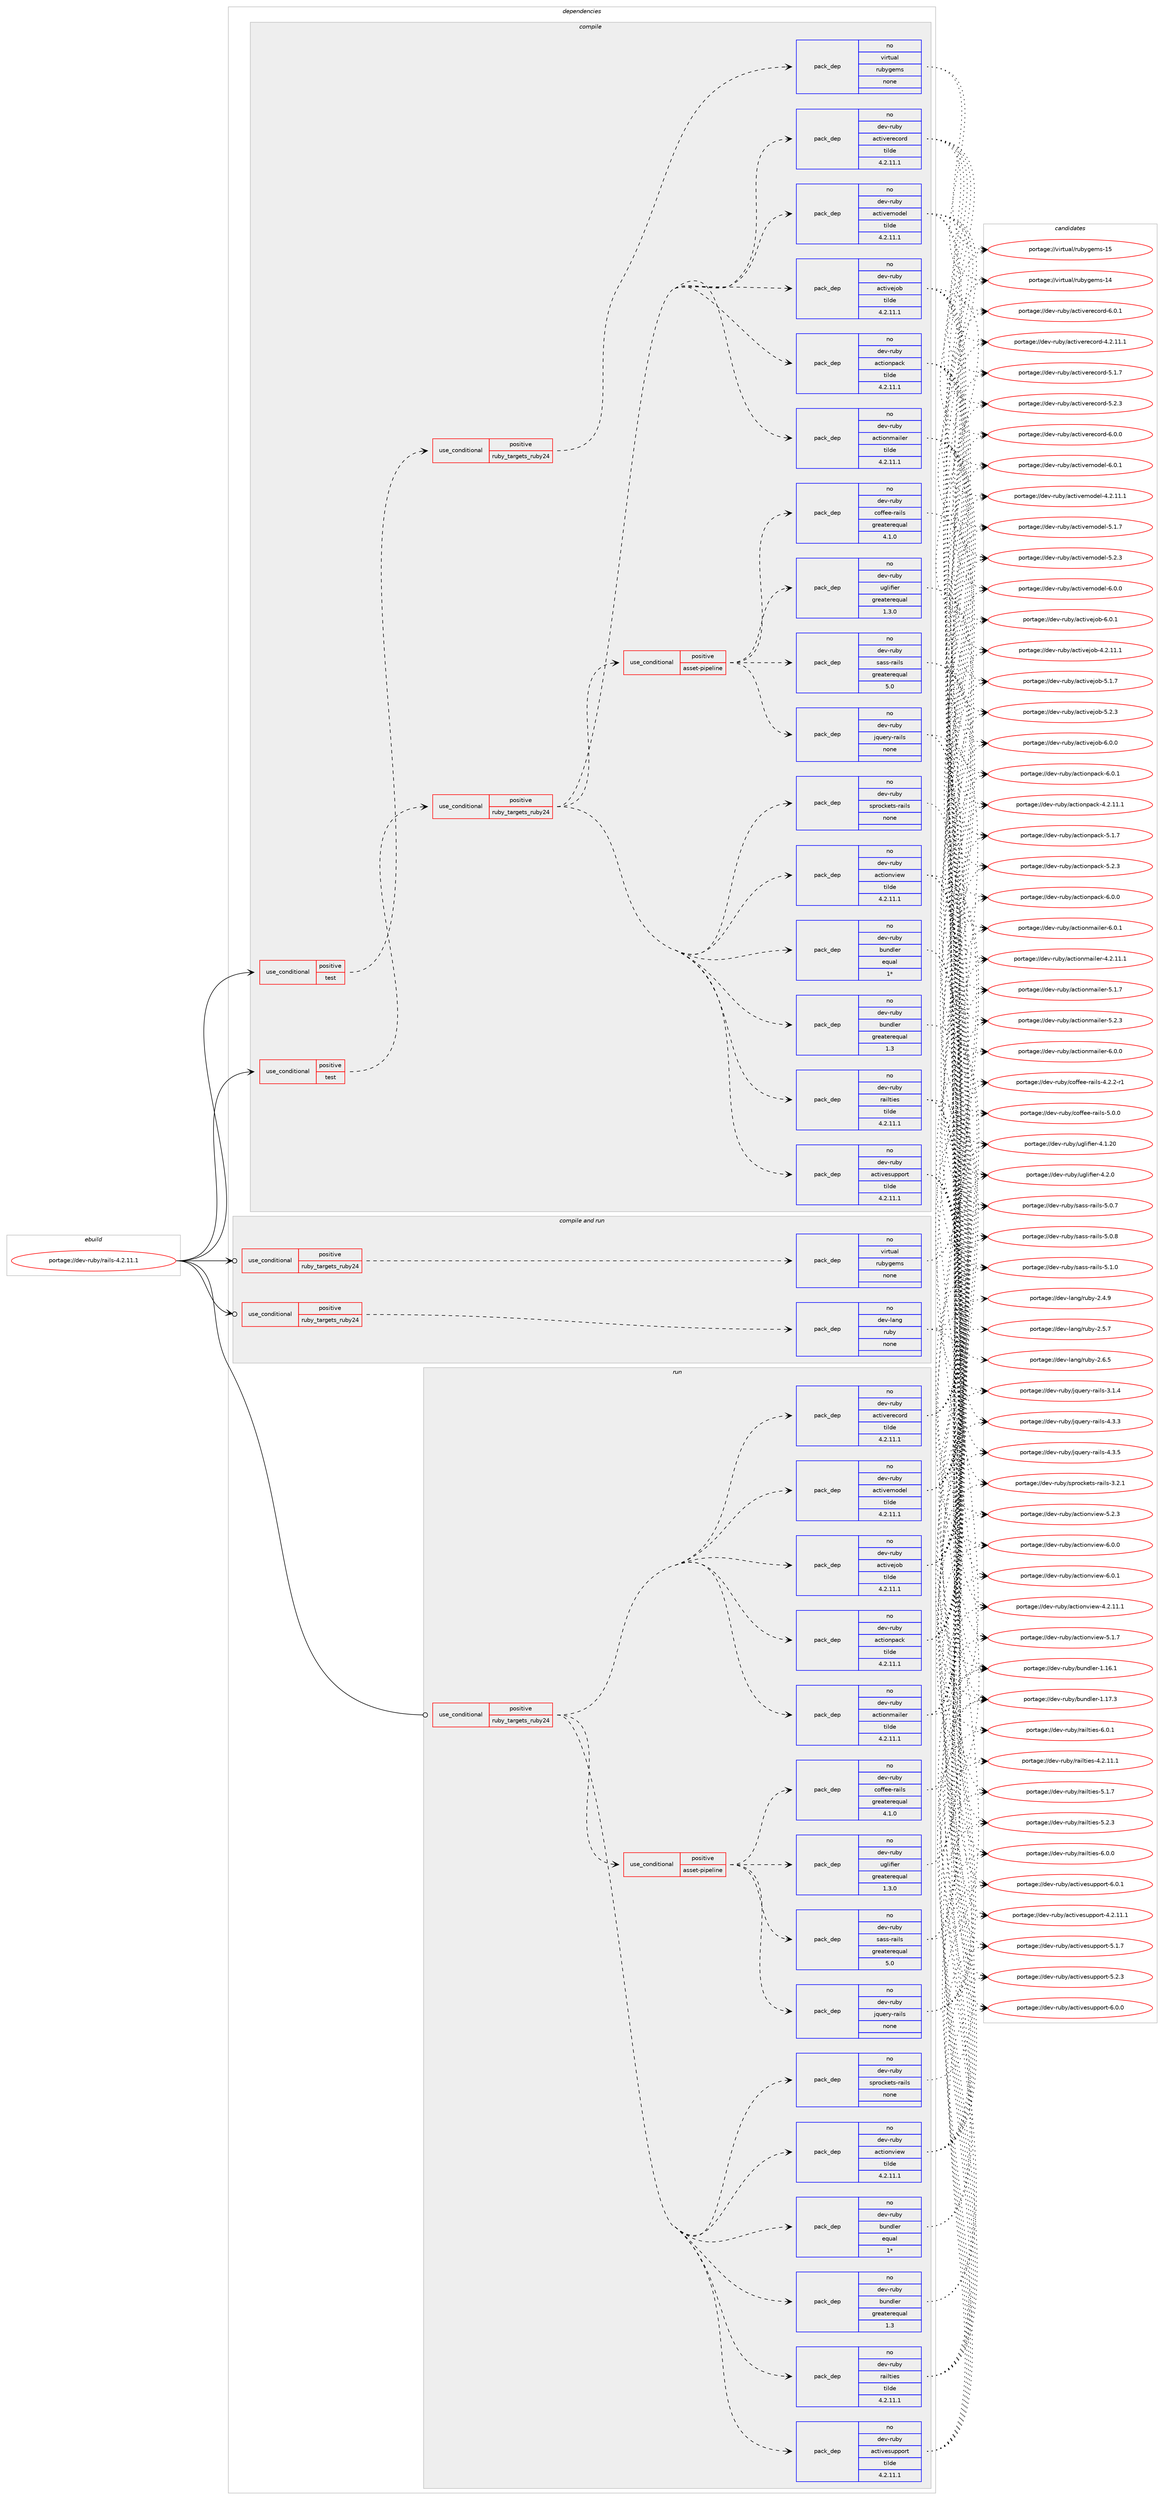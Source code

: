 digraph prolog {

# *************
# Graph options
# *************

newrank=true;
concentrate=true;
compound=true;
graph [rankdir=LR,fontname=Helvetica,fontsize=10,ranksep=1.5];#, ranksep=2.5, nodesep=0.2];
edge  [arrowhead=vee];
node  [fontname=Helvetica,fontsize=10];

# **********
# The ebuild
# **********

subgraph cluster_leftcol {
color=gray;
rank=same;
label=<<i>ebuild</i>>;
id [label="portage://dev-ruby/rails-4.2.11.1", color=red, width=4, href="../dev-ruby/rails-4.2.11.1.svg"];
}

# ****************
# The dependencies
# ****************

subgraph cluster_midcol {
color=gray;
label=<<i>dependencies</i>>;
subgraph cluster_compile {
fillcolor="#eeeeee";
style=filled;
label=<<i>compile</i>>;
subgraph cond60074 {
dependency236165 [label=<<TABLE BORDER="0" CELLBORDER="1" CELLSPACING="0" CELLPADDING="4"><TR><TD ROWSPAN="3" CELLPADDING="10">use_conditional</TD></TR><TR><TD>positive</TD></TR><TR><TD>test</TD></TR></TABLE>>, shape=none, color=red];
subgraph cond60075 {
dependency236166 [label=<<TABLE BORDER="0" CELLBORDER="1" CELLSPACING="0" CELLPADDING="4"><TR><TD ROWSPAN="3" CELLPADDING="10">use_conditional</TD></TR><TR><TD>positive</TD></TR><TR><TD>ruby_targets_ruby24</TD></TR></TABLE>>, shape=none, color=red];
subgraph pack172546 {
dependency236167 [label=<<TABLE BORDER="0" CELLBORDER="1" CELLSPACING="0" CELLPADDING="4" WIDTH="220"><TR><TD ROWSPAN="6" CELLPADDING="30">pack_dep</TD></TR><TR><TD WIDTH="110">no</TD></TR><TR><TD>dev-ruby</TD></TR><TR><TD>actionmailer</TD></TR><TR><TD>tilde</TD></TR><TR><TD>4.2.11.1</TD></TR></TABLE>>, shape=none, color=blue];
}
dependency236166:e -> dependency236167:w [weight=20,style="dashed",arrowhead="vee"];
subgraph pack172547 {
dependency236168 [label=<<TABLE BORDER="0" CELLBORDER="1" CELLSPACING="0" CELLPADDING="4" WIDTH="220"><TR><TD ROWSPAN="6" CELLPADDING="30">pack_dep</TD></TR><TR><TD WIDTH="110">no</TD></TR><TR><TD>dev-ruby</TD></TR><TR><TD>actionpack</TD></TR><TR><TD>tilde</TD></TR><TR><TD>4.2.11.1</TD></TR></TABLE>>, shape=none, color=blue];
}
dependency236166:e -> dependency236168:w [weight=20,style="dashed",arrowhead="vee"];
subgraph pack172548 {
dependency236169 [label=<<TABLE BORDER="0" CELLBORDER="1" CELLSPACING="0" CELLPADDING="4" WIDTH="220"><TR><TD ROWSPAN="6" CELLPADDING="30">pack_dep</TD></TR><TR><TD WIDTH="110">no</TD></TR><TR><TD>dev-ruby</TD></TR><TR><TD>actionview</TD></TR><TR><TD>tilde</TD></TR><TR><TD>4.2.11.1</TD></TR></TABLE>>, shape=none, color=blue];
}
dependency236166:e -> dependency236169:w [weight=20,style="dashed",arrowhead="vee"];
subgraph pack172549 {
dependency236170 [label=<<TABLE BORDER="0" CELLBORDER="1" CELLSPACING="0" CELLPADDING="4" WIDTH="220"><TR><TD ROWSPAN="6" CELLPADDING="30">pack_dep</TD></TR><TR><TD WIDTH="110">no</TD></TR><TR><TD>dev-ruby</TD></TR><TR><TD>activejob</TD></TR><TR><TD>tilde</TD></TR><TR><TD>4.2.11.1</TD></TR></TABLE>>, shape=none, color=blue];
}
dependency236166:e -> dependency236170:w [weight=20,style="dashed",arrowhead="vee"];
subgraph pack172550 {
dependency236171 [label=<<TABLE BORDER="0" CELLBORDER="1" CELLSPACING="0" CELLPADDING="4" WIDTH="220"><TR><TD ROWSPAN="6" CELLPADDING="30">pack_dep</TD></TR><TR><TD WIDTH="110">no</TD></TR><TR><TD>dev-ruby</TD></TR><TR><TD>activemodel</TD></TR><TR><TD>tilde</TD></TR><TR><TD>4.2.11.1</TD></TR></TABLE>>, shape=none, color=blue];
}
dependency236166:e -> dependency236171:w [weight=20,style="dashed",arrowhead="vee"];
subgraph pack172551 {
dependency236172 [label=<<TABLE BORDER="0" CELLBORDER="1" CELLSPACING="0" CELLPADDING="4" WIDTH="220"><TR><TD ROWSPAN="6" CELLPADDING="30">pack_dep</TD></TR><TR><TD WIDTH="110">no</TD></TR><TR><TD>dev-ruby</TD></TR><TR><TD>activerecord</TD></TR><TR><TD>tilde</TD></TR><TR><TD>4.2.11.1</TD></TR></TABLE>>, shape=none, color=blue];
}
dependency236166:e -> dependency236172:w [weight=20,style="dashed",arrowhead="vee"];
subgraph pack172552 {
dependency236173 [label=<<TABLE BORDER="0" CELLBORDER="1" CELLSPACING="0" CELLPADDING="4" WIDTH="220"><TR><TD ROWSPAN="6" CELLPADDING="30">pack_dep</TD></TR><TR><TD WIDTH="110">no</TD></TR><TR><TD>dev-ruby</TD></TR><TR><TD>activesupport</TD></TR><TR><TD>tilde</TD></TR><TR><TD>4.2.11.1</TD></TR></TABLE>>, shape=none, color=blue];
}
dependency236166:e -> dependency236173:w [weight=20,style="dashed",arrowhead="vee"];
subgraph pack172553 {
dependency236174 [label=<<TABLE BORDER="0" CELLBORDER="1" CELLSPACING="0" CELLPADDING="4" WIDTH="220"><TR><TD ROWSPAN="6" CELLPADDING="30">pack_dep</TD></TR><TR><TD WIDTH="110">no</TD></TR><TR><TD>dev-ruby</TD></TR><TR><TD>railties</TD></TR><TR><TD>tilde</TD></TR><TR><TD>4.2.11.1</TD></TR></TABLE>>, shape=none, color=blue];
}
dependency236166:e -> dependency236174:w [weight=20,style="dashed",arrowhead="vee"];
subgraph pack172554 {
dependency236175 [label=<<TABLE BORDER="0" CELLBORDER="1" CELLSPACING="0" CELLPADDING="4" WIDTH="220"><TR><TD ROWSPAN="6" CELLPADDING="30">pack_dep</TD></TR><TR><TD WIDTH="110">no</TD></TR><TR><TD>dev-ruby</TD></TR><TR><TD>bundler</TD></TR><TR><TD>greaterequal</TD></TR><TR><TD>1.3</TD></TR></TABLE>>, shape=none, color=blue];
}
dependency236166:e -> dependency236175:w [weight=20,style="dashed",arrowhead="vee"];
subgraph pack172555 {
dependency236176 [label=<<TABLE BORDER="0" CELLBORDER="1" CELLSPACING="0" CELLPADDING="4" WIDTH="220"><TR><TD ROWSPAN="6" CELLPADDING="30">pack_dep</TD></TR><TR><TD WIDTH="110">no</TD></TR><TR><TD>dev-ruby</TD></TR><TR><TD>bundler</TD></TR><TR><TD>equal</TD></TR><TR><TD>1*</TD></TR></TABLE>>, shape=none, color=blue];
}
dependency236166:e -> dependency236176:w [weight=20,style="dashed",arrowhead="vee"];
subgraph pack172556 {
dependency236177 [label=<<TABLE BORDER="0" CELLBORDER="1" CELLSPACING="0" CELLPADDING="4" WIDTH="220"><TR><TD ROWSPAN="6" CELLPADDING="30">pack_dep</TD></TR><TR><TD WIDTH="110">no</TD></TR><TR><TD>dev-ruby</TD></TR><TR><TD>sprockets-rails</TD></TR><TR><TD>none</TD></TR><TR><TD></TD></TR></TABLE>>, shape=none, color=blue];
}
dependency236166:e -> dependency236177:w [weight=20,style="dashed",arrowhead="vee"];
subgraph cond60076 {
dependency236178 [label=<<TABLE BORDER="0" CELLBORDER="1" CELLSPACING="0" CELLPADDING="4"><TR><TD ROWSPAN="3" CELLPADDING="10">use_conditional</TD></TR><TR><TD>positive</TD></TR><TR><TD>asset-pipeline</TD></TR></TABLE>>, shape=none, color=red];
subgraph pack172557 {
dependency236179 [label=<<TABLE BORDER="0" CELLBORDER="1" CELLSPACING="0" CELLPADDING="4" WIDTH="220"><TR><TD ROWSPAN="6" CELLPADDING="30">pack_dep</TD></TR><TR><TD WIDTH="110">no</TD></TR><TR><TD>dev-ruby</TD></TR><TR><TD>jquery-rails</TD></TR><TR><TD>none</TD></TR><TR><TD></TD></TR></TABLE>>, shape=none, color=blue];
}
dependency236178:e -> dependency236179:w [weight=20,style="dashed",arrowhead="vee"];
subgraph pack172558 {
dependency236180 [label=<<TABLE BORDER="0" CELLBORDER="1" CELLSPACING="0" CELLPADDING="4" WIDTH="220"><TR><TD ROWSPAN="6" CELLPADDING="30">pack_dep</TD></TR><TR><TD WIDTH="110">no</TD></TR><TR><TD>dev-ruby</TD></TR><TR><TD>sass-rails</TD></TR><TR><TD>greaterequal</TD></TR><TR><TD>5.0</TD></TR></TABLE>>, shape=none, color=blue];
}
dependency236178:e -> dependency236180:w [weight=20,style="dashed",arrowhead="vee"];
subgraph pack172559 {
dependency236181 [label=<<TABLE BORDER="0" CELLBORDER="1" CELLSPACING="0" CELLPADDING="4" WIDTH="220"><TR><TD ROWSPAN="6" CELLPADDING="30">pack_dep</TD></TR><TR><TD WIDTH="110">no</TD></TR><TR><TD>dev-ruby</TD></TR><TR><TD>uglifier</TD></TR><TR><TD>greaterequal</TD></TR><TR><TD>1.3.0</TD></TR></TABLE>>, shape=none, color=blue];
}
dependency236178:e -> dependency236181:w [weight=20,style="dashed",arrowhead="vee"];
subgraph pack172560 {
dependency236182 [label=<<TABLE BORDER="0" CELLBORDER="1" CELLSPACING="0" CELLPADDING="4" WIDTH="220"><TR><TD ROWSPAN="6" CELLPADDING="30">pack_dep</TD></TR><TR><TD WIDTH="110">no</TD></TR><TR><TD>dev-ruby</TD></TR><TR><TD>coffee-rails</TD></TR><TR><TD>greaterequal</TD></TR><TR><TD>4.1.0</TD></TR></TABLE>>, shape=none, color=blue];
}
dependency236178:e -> dependency236182:w [weight=20,style="dashed",arrowhead="vee"];
}
dependency236166:e -> dependency236178:w [weight=20,style="dashed",arrowhead="vee"];
}
dependency236165:e -> dependency236166:w [weight=20,style="dashed",arrowhead="vee"];
}
id:e -> dependency236165:w [weight=20,style="solid",arrowhead="vee"];
subgraph cond60077 {
dependency236183 [label=<<TABLE BORDER="0" CELLBORDER="1" CELLSPACING="0" CELLPADDING="4"><TR><TD ROWSPAN="3" CELLPADDING="10">use_conditional</TD></TR><TR><TD>positive</TD></TR><TR><TD>test</TD></TR></TABLE>>, shape=none, color=red];
subgraph cond60078 {
dependency236184 [label=<<TABLE BORDER="0" CELLBORDER="1" CELLSPACING="0" CELLPADDING="4"><TR><TD ROWSPAN="3" CELLPADDING="10">use_conditional</TD></TR><TR><TD>positive</TD></TR><TR><TD>ruby_targets_ruby24</TD></TR></TABLE>>, shape=none, color=red];
subgraph pack172561 {
dependency236185 [label=<<TABLE BORDER="0" CELLBORDER="1" CELLSPACING="0" CELLPADDING="4" WIDTH="220"><TR><TD ROWSPAN="6" CELLPADDING="30">pack_dep</TD></TR><TR><TD WIDTH="110">no</TD></TR><TR><TD>virtual</TD></TR><TR><TD>rubygems</TD></TR><TR><TD>none</TD></TR><TR><TD></TD></TR></TABLE>>, shape=none, color=blue];
}
dependency236184:e -> dependency236185:w [weight=20,style="dashed",arrowhead="vee"];
}
dependency236183:e -> dependency236184:w [weight=20,style="dashed",arrowhead="vee"];
}
id:e -> dependency236183:w [weight=20,style="solid",arrowhead="vee"];
}
subgraph cluster_compileandrun {
fillcolor="#eeeeee";
style=filled;
label=<<i>compile and run</i>>;
subgraph cond60079 {
dependency236186 [label=<<TABLE BORDER="0" CELLBORDER="1" CELLSPACING="0" CELLPADDING="4"><TR><TD ROWSPAN="3" CELLPADDING="10">use_conditional</TD></TR><TR><TD>positive</TD></TR><TR><TD>ruby_targets_ruby24</TD></TR></TABLE>>, shape=none, color=red];
subgraph pack172562 {
dependency236187 [label=<<TABLE BORDER="0" CELLBORDER="1" CELLSPACING="0" CELLPADDING="4" WIDTH="220"><TR><TD ROWSPAN="6" CELLPADDING="30">pack_dep</TD></TR><TR><TD WIDTH="110">no</TD></TR><TR><TD>dev-lang</TD></TR><TR><TD>ruby</TD></TR><TR><TD>none</TD></TR><TR><TD></TD></TR></TABLE>>, shape=none, color=blue];
}
dependency236186:e -> dependency236187:w [weight=20,style="dashed",arrowhead="vee"];
}
id:e -> dependency236186:w [weight=20,style="solid",arrowhead="odotvee"];
subgraph cond60080 {
dependency236188 [label=<<TABLE BORDER="0" CELLBORDER="1" CELLSPACING="0" CELLPADDING="4"><TR><TD ROWSPAN="3" CELLPADDING="10">use_conditional</TD></TR><TR><TD>positive</TD></TR><TR><TD>ruby_targets_ruby24</TD></TR></TABLE>>, shape=none, color=red];
subgraph pack172563 {
dependency236189 [label=<<TABLE BORDER="0" CELLBORDER="1" CELLSPACING="0" CELLPADDING="4" WIDTH="220"><TR><TD ROWSPAN="6" CELLPADDING="30">pack_dep</TD></TR><TR><TD WIDTH="110">no</TD></TR><TR><TD>virtual</TD></TR><TR><TD>rubygems</TD></TR><TR><TD>none</TD></TR><TR><TD></TD></TR></TABLE>>, shape=none, color=blue];
}
dependency236188:e -> dependency236189:w [weight=20,style="dashed",arrowhead="vee"];
}
id:e -> dependency236188:w [weight=20,style="solid",arrowhead="odotvee"];
}
subgraph cluster_run {
fillcolor="#eeeeee";
style=filled;
label=<<i>run</i>>;
subgraph cond60081 {
dependency236190 [label=<<TABLE BORDER="0" CELLBORDER="1" CELLSPACING="0" CELLPADDING="4"><TR><TD ROWSPAN="3" CELLPADDING="10">use_conditional</TD></TR><TR><TD>positive</TD></TR><TR><TD>ruby_targets_ruby24</TD></TR></TABLE>>, shape=none, color=red];
subgraph pack172564 {
dependency236191 [label=<<TABLE BORDER="0" CELLBORDER="1" CELLSPACING="0" CELLPADDING="4" WIDTH="220"><TR><TD ROWSPAN="6" CELLPADDING="30">pack_dep</TD></TR><TR><TD WIDTH="110">no</TD></TR><TR><TD>dev-ruby</TD></TR><TR><TD>actionmailer</TD></TR><TR><TD>tilde</TD></TR><TR><TD>4.2.11.1</TD></TR></TABLE>>, shape=none, color=blue];
}
dependency236190:e -> dependency236191:w [weight=20,style="dashed",arrowhead="vee"];
subgraph pack172565 {
dependency236192 [label=<<TABLE BORDER="0" CELLBORDER="1" CELLSPACING="0" CELLPADDING="4" WIDTH="220"><TR><TD ROWSPAN="6" CELLPADDING="30">pack_dep</TD></TR><TR><TD WIDTH="110">no</TD></TR><TR><TD>dev-ruby</TD></TR><TR><TD>actionpack</TD></TR><TR><TD>tilde</TD></TR><TR><TD>4.2.11.1</TD></TR></TABLE>>, shape=none, color=blue];
}
dependency236190:e -> dependency236192:w [weight=20,style="dashed",arrowhead="vee"];
subgraph pack172566 {
dependency236193 [label=<<TABLE BORDER="0" CELLBORDER="1" CELLSPACING="0" CELLPADDING="4" WIDTH="220"><TR><TD ROWSPAN="6" CELLPADDING="30">pack_dep</TD></TR><TR><TD WIDTH="110">no</TD></TR><TR><TD>dev-ruby</TD></TR><TR><TD>actionview</TD></TR><TR><TD>tilde</TD></TR><TR><TD>4.2.11.1</TD></TR></TABLE>>, shape=none, color=blue];
}
dependency236190:e -> dependency236193:w [weight=20,style="dashed",arrowhead="vee"];
subgraph pack172567 {
dependency236194 [label=<<TABLE BORDER="0" CELLBORDER="1" CELLSPACING="0" CELLPADDING="4" WIDTH="220"><TR><TD ROWSPAN="6" CELLPADDING="30">pack_dep</TD></TR><TR><TD WIDTH="110">no</TD></TR><TR><TD>dev-ruby</TD></TR><TR><TD>activejob</TD></TR><TR><TD>tilde</TD></TR><TR><TD>4.2.11.1</TD></TR></TABLE>>, shape=none, color=blue];
}
dependency236190:e -> dependency236194:w [weight=20,style="dashed",arrowhead="vee"];
subgraph pack172568 {
dependency236195 [label=<<TABLE BORDER="0" CELLBORDER="1" CELLSPACING="0" CELLPADDING="4" WIDTH="220"><TR><TD ROWSPAN="6" CELLPADDING="30">pack_dep</TD></TR><TR><TD WIDTH="110">no</TD></TR><TR><TD>dev-ruby</TD></TR><TR><TD>activemodel</TD></TR><TR><TD>tilde</TD></TR><TR><TD>4.2.11.1</TD></TR></TABLE>>, shape=none, color=blue];
}
dependency236190:e -> dependency236195:w [weight=20,style="dashed",arrowhead="vee"];
subgraph pack172569 {
dependency236196 [label=<<TABLE BORDER="0" CELLBORDER="1" CELLSPACING="0" CELLPADDING="4" WIDTH="220"><TR><TD ROWSPAN="6" CELLPADDING="30">pack_dep</TD></TR><TR><TD WIDTH="110">no</TD></TR><TR><TD>dev-ruby</TD></TR><TR><TD>activerecord</TD></TR><TR><TD>tilde</TD></TR><TR><TD>4.2.11.1</TD></TR></TABLE>>, shape=none, color=blue];
}
dependency236190:e -> dependency236196:w [weight=20,style="dashed",arrowhead="vee"];
subgraph pack172570 {
dependency236197 [label=<<TABLE BORDER="0" CELLBORDER="1" CELLSPACING="0" CELLPADDING="4" WIDTH="220"><TR><TD ROWSPAN="6" CELLPADDING="30">pack_dep</TD></TR><TR><TD WIDTH="110">no</TD></TR><TR><TD>dev-ruby</TD></TR><TR><TD>activesupport</TD></TR><TR><TD>tilde</TD></TR><TR><TD>4.2.11.1</TD></TR></TABLE>>, shape=none, color=blue];
}
dependency236190:e -> dependency236197:w [weight=20,style="dashed",arrowhead="vee"];
subgraph pack172571 {
dependency236198 [label=<<TABLE BORDER="0" CELLBORDER="1" CELLSPACING="0" CELLPADDING="4" WIDTH="220"><TR><TD ROWSPAN="6" CELLPADDING="30">pack_dep</TD></TR><TR><TD WIDTH="110">no</TD></TR><TR><TD>dev-ruby</TD></TR><TR><TD>railties</TD></TR><TR><TD>tilde</TD></TR><TR><TD>4.2.11.1</TD></TR></TABLE>>, shape=none, color=blue];
}
dependency236190:e -> dependency236198:w [weight=20,style="dashed",arrowhead="vee"];
subgraph pack172572 {
dependency236199 [label=<<TABLE BORDER="0" CELLBORDER="1" CELLSPACING="0" CELLPADDING="4" WIDTH="220"><TR><TD ROWSPAN="6" CELLPADDING="30">pack_dep</TD></TR><TR><TD WIDTH="110">no</TD></TR><TR><TD>dev-ruby</TD></TR><TR><TD>bundler</TD></TR><TR><TD>greaterequal</TD></TR><TR><TD>1.3</TD></TR></TABLE>>, shape=none, color=blue];
}
dependency236190:e -> dependency236199:w [weight=20,style="dashed",arrowhead="vee"];
subgraph pack172573 {
dependency236200 [label=<<TABLE BORDER="0" CELLBORDER="1" CELLSPACING="0" CELLPADDING="4" WIDTH="220"><TR><TD ROWSPAN="6" CELLPADDING="30">pack_dep</TD></TR><TR><TD WIDTH="110">no</TD></TR><TR><TD>dev-ruby</TD></TR><TR><TD>bundler</TD></TR><TR><TD>equal</TD></TR><TR><TD>1*</TD></TR></TABLE>>, shape=none, color=blue];
}
dependency236190:e -> dependency236200:w [weight=20,style="dashed",arrowhead="vee"];
subgraph pack172574 {
dependency236201 [label=<<TABLE BORDER="0" CELLBORDER="1" CELLSPACING="0" CELLPADDING="4" WIDTH="220"><TR><TD ROWSPAN="6" CELLPADDING="30">pack_dep</TD></TR><TR><TD WIDTH="110">no</TD></TR><TR><TD>dev-ruby</TD></TR><TR><TD>sprockets-rails</TD></TR><TR><TD>none</TD></TR><TR><TD></TD></TR></TABLE>>, shape=none, color=blue];
}
dependency236190:e -> dependency236201:w [weight=20,style="dashed",arrowhead="vee"];
subgraph cond60082 {
dependency236202 [label=<<TABLE BORDER="0" CELLBORDER="1" CELLSPACING="0" CELLPADDING="4"><TR><TD ROWSPAN="3" CELLPADDING="10">use_conditional</TD></TR><TR><TD>positive</TD></TR><TR><TD>asset-pipeline</TD></TR></TABLE>>, shape=none, color=red];
subgraph pack172575 {
dependency236203 [label=<<TABLE BORDER="0" CELLBORDER="1" CELLSPACING="0" CELLPADDING="4" WIDTH="220"><TR><TD ROWSPAN="6" CELLPADDING="30">pack_dep</TD></TR><TR><TD WIDTH="110">no</TD></TR><TR><TD>dev-ruby</TD></TR><TR><TD>jquery-rails</TD></TR><TR><TD>none</TD></TR><TR><TD></TD></TR></TABLE>>, shape=none, color=blue];
}
dependency236202:e -> dependency236203:w [weight=20,style="dashed",arrowhead="vee"];
subgraph pack172576 {
dependency236204 [label=<<TABLE BORDER="0" CELLBORDER="1" CELLSPACING="0" CELLPADDING="4" WIDTH="220"><TR><TD ROWSPAN="6" CELLPADDING="30">pack_dep</TD></TR><TR><TD WIDTH="110">no</TD></TR><TR><TD>dev-ruby</TD></TR><TR><TD>sass-rails</TD></TR><TR><TD>greaterequal</TD></TR><TR><TD>5.0</TD></TR></TABLE>>, shape=none, color=blue];
}
dependency236202:e -> dependency236204:w [weight=20,style="dashed",arrowhead="vee"];
subgraph pack172577 {
dependency236205 [label=<<TABLE BORDER="0" CELLBORDER="1" CELLSPACING="0" CELLPADDING="4" WIDTH="220"><TR><TD ROWSPAN="6" CELLPADDING="30">pack_dep</TD></TR><TR><TD WIDTH="110">no</TD></TR><TR><TD>dev-ruby</TD></TR><TR><TD>uglifier</TD></TR><TR><TD>greaterequal</TD></TR><TR><TD>1.3.0</TD></TR></TABLE>>, shape=none, color=blue];
}
dependency236202:e -> dependency236205:w [weight=20,style="dashed",arrowhead="vee"];
subgraph pack172578 {
dependency236206 [label=<<TABLE BORDER="0" CELLBORDER="1" CELLSPACING="0" CELLPADDING="4" WIDTH="220"><TR><TD ROWSPAN="6" CELLPADDING="30">pack_dep</TD></TR><TR><TD WIDTH="110">no</TD></TR><TR><TD>dev-ruby</TD></TR><TR><TD>coffee-rails</TD></TR><TR><TD>greaterequal</TD></TR><TR><TD>4.1.0</TD></TR></TABLE>>, shape=none, color=blue];
}
dependency236202:e -> dependency236206:w [weight=20,style="dashed",arrowhead="vee"];
}
dependency236190:e -> dependency236202:w [weight=20,style="dashed",arrowhead="vee"];
}
id:e -> dependency236190:w [weight=20,style="solid",arrowhead="odot"];
}
}

# **************
# The candidates
# **************

subgraph cluster_choices {
rank=same;
color=gray;
label=<<i>candidates</i>>;

subgraph choice172546 {
color=black;
nodesep=1;
choiceportage100101118451141179812147979911610511111010997105108101114455246504649494649 [label="portage://dev-ruby/actionmailer-4.2.11.1", color=red, width=4,href="../dev-ruby/actionmailer-4.2.11.1.svg"];
choiceportage100101118451141179812147979911610511111010997105108101114455346494655 [label="portage://dev-ruby/actionmailer-5.1.7", color=red, width=4,href="../dev-ruby/actionmailer-5.1.7.svg"];
choiceportage100101118451141179812147979911610511111010997105108101114455346504651 [label="portage://dev-ruby/actionmailer-5.2.3", color=red, width=4,href="../dev-ruby/actionmailer-5.2.3.svg"];
choiceportage100101118451141179812147979911610511111010997105108101114455446484648 [label="portage://dev-ruby/actionmailer-6.0.0", color=red, width=4,href="../dev-ruby/actionmailer-6.0.0.svg"];
choiceportage100101118451141179812147979911610511111010997105108101114455446484649 [label="portage://dev-ruby/actionmailer-6.0.1", color=red, width=4,href="../dev-ruby/actionmailer-6.0.1.svg"];
dependency236167:e -> choiceportage100101118451141179812147979911610511111010997105108101114455246504649494649:w [style=dotted,weight="100"];
dependency236167:e -> choiceportage100101118451141179812147979911610511111010997105108101114455346494655:w [style=dotted,weight="100"];
dependency236167:e -> choiceportage100101118451141179812147979911610511111010997105108101114455346504651:w [style=dotted,weight="100"];
dependency236167:e -> choiceportage100101118451141179812147979911610511111010997105108101114455446484648:w [style=dotted,weight="100"];
dependency236167:e -> choiceportage100101118451141179812147979911610511111010997105108101114455446484649:w [style=dotted,weight="100"];
}
subgraph choice172547 {
color=black;
nodesep=1;
choiceportage10010111845114117981214797991161051111101129799107455246504649494649 [label="portage://dev-ruby/actionpack-4.2.11.1", color=red, width=4,href="../dev-ruby/actionpack-4.2.11.1.svg"];
choiceportage10010111845114117981214797991161051111101129799107455346494655 [label="portage://dev-ruby/actionpack-5.1.7", color=red, width=4,href="../dev-ruby/actionpack-5.1.7.svg"];
choiceportage10010111845114117981214797991161051111101129799107455346504651 [label="portage://dev-ruby/actionpack-5.2.3", color=red, width=4,href="../dev-ruby/actionpack-5.2.3.svg"];
choiceportage10010111845114117981214797991161051111101129799107455446484648 [label="portage://dev-ruby/actionpack-6.0.0", color=red, width=4,href="../dev-ruby/actionpack-6.0.0.svg"];
choiceportage10010111845114117981214797991161051111101129799107455446484649 [label="portage://dev-ruby/actionpack-6.0.1", color=red, width=4,href="../dev-ruby/actionpack-6.0.1.svg"];
dependency236168:e -> choiceportage10010111845114117981214797991161051111101129799107455246504649494649:w [style=dotted,weight="100"];
dependency236168:e -> choiceportage10010111845114117981214797991161051111101129799107455346494655:w [style=dotted,weight="100"];
dependency236168:e -> choiceportage10010111845114117981214797991161051111101129799107455346504651:w [style=dotted,weight="100"];
dependency236168:e -> choiceportage10010111845114117981214797991161051111101129799107455446484648:w [style=dotted,weight="100"];
dependency236168:e -> choiceportage10010111845114117981214797991161051111101129799107455446484649:w [style=dotted,weight="100"];
}
subgraph choice172548 {
color=black;
nodesep=1;
choiceportage1001011184511411798121479799116105111110118105101119455246504649494649 [label="portage://dev-ruby/actionview-4.2.11.1", color=red, width=4,href="../dev-ruby/actionview-4.2.11.1.svg"];
choiceportage1001011184511411798121479799116105111110118105101119455346494655 [label="portage://dev-ruby/actionview-5.1.7", color=red, width=4,href="../dev-ruby/actionview-5.1.7.svg"];
choiceportage1001011184511411798121479799116105111110118105101119455346504651 [label="portage://dev-ruby/actionview-5.2.3", color=red, width=4,href="../dev-ruby/actionview-5.2.3.svg"];
choiceportage1001011184511411798121479799116105111110118105101119455446484648 [label="portage://dev-ruby/actionview-6.0.0", color=red, width=4,href="../dev-ruby/actionview-6.0.0.svg"];
choiceportage1001011184511411798121479799116105111110118105101119455446484649 [label="portage://dev-ruby/actionview-6.0.1", color=red, width=4,href="../dev-ruby/actionview-6.0.1.svg"];
dependency236169:e -> choiceportage1001011184511411798121479799116105111110118105101119455246504649494649:w [style=dotted,weight="100"];
dependency236169:e -> choiceportage1001011184511411798121479799116105111110118105101119455346494655:w [style=dotted,weight="100"];
dependency236169:e -> choiceportage1001011184511411798121479799116105111110118105101119455346504651:w [style=dotted,weight="100"];
dependency236169:e -> choiceportage1001011184511411798121479799116105111110118105101119455446484648:w [style=dotted,weight="100"];
dependency236169:e -> choiceportage1001011184511411798121479799116105111110118105101119455446484649:w [style=dotted,weight="100"];
}
subgraph choice172549 {
color=black;
nodesep=1;
choiceportage100101118451141179812147979911610511810110611198455246504649494649 [label="portage://dev-ruby/activejob-4.2.11.1", color=red, width=4,href="../dev-ruby/activejob-4.2.11.1.svg"];
choiceportage100101118451141179812147979911610511810110611198455346494655 [label="portage://dev-ruby/activejob-5.1.7", color=red, width=4,href="../dev-ruby/activejob-5.1.7.svg"];
choiceportage100101118451141179812147979911610511810110611198455346504651 [label="portage://dev-ruby/activejob-5.2.3", color=red, width=4,href="../dev-ruby/activejob-5.2.3.svg"];
choiceportage100101118451141179812147979911610511810110611198455446484648 [label="portage://dev-ruby/activejob-6.0.0", color=red, width=4,href="../dev-ruby/activejob-6.0.0.svg"];
choiceportage100101118451141179812147979911610511810110611198455446484649 [label="portage://dev-ruby/activejob-6.0.1", color=red, width=4,href="../dev-ruby/activejob-6.0.1.svg"];
dependency236170:e -> choiceportage100101118451141179812147979911610511810110611198455246504649494649:w [style=dotted,weight="100"];
dependency236170:e -> choiceportage100101118451141179812147979911610511810110611198455346494655:w [style=dotted,weight="100"];
dependency236170:e -> choiceportage100101118451141179812147979911610511810110611198455346504651:w [style=dotted,weight="100"];
dependency236170:e -> choiceportage100101118451141179812147979911610511810110611198455446484648:w [style=dotted,weight="100"];
dependency236170:e -> choiceportage100101118451141179812147979911610511810110611198455446484649:w [style=dotted,weight="100"];
}
subgraph choice172550 {
color=black;
nodesep=1;
choiceportage1001011184511411798121479799116105118101109111100101108455246504649494649 [label="portage://dev-ruby/activemodel-4.2.11.1", color=red, width=4,href="../dev-ruby/activemodel-4.2.11.1.svg"];
choiceportage1001011184511411798121479799116105118101109111100101108455346494655 [label="portage://dev-ruby/activemodel-5.1.7", color=red, width=4,href="../dev-ruby/activemodel-5.1.7.svg"];
choiceportage1001011184511411798121479799116105118101109111100101108455346504651 [label="portage://dev-ruby/activemodel-5.2.3", color=red, width=4,href="../dev-ruby/activemodel-5.2.3.svg"];
choiceportage1001011184511411798121479799116105118101109111100101108455446484648 [label="portage://dev-ruby/activemodel-6.0.0", color=red, width=4,href="../dev-ruby/activemodel-6.0.0.svg"];
choiceportage1001011184511411798121479799116105118101109111100101108455446484649 [label="portage://dev-ruby/activemodel-6.0.1", color=red, width=4,href="../dev-ruby/activemodel-6.0.1.svg"];
dependency236171:e -> choiceportage1001011184511411798121479799116105118101109111100101108455246504649494649:w [style=dotted,weight="100"];
dependency236171:e -> choiceportage1001011184511411798121479799116105118101109111100101108455346494655:w [style=dotted,weight="100"];
dependency236171:e -> choiceportage1001011184511411798121479799116105118101109111100101108455346504651:w [style=dotted,weight="100"];
dependency236171:e -> choiceportage1001011184511411798121479799116105118101109111100101108455446484648:w [style=dotted,weight="100"];
dependency236171:e -> choiceportage1001011184511411798121479799116105118101109111100101108455446484649:w [style=dotted,weight="100"];
}
subgraph choice172551 {
color=black;
nodesep=1;
choiceportage100101118451141179812147979911610511810111410199111114100455246504649494649 [label="portage://dev-ruby/activerecord-4.2.11.1", color=red, width=4,href="../dev-ruby/activerecord-4.2.11.1.svg"];
choiceportage100101118451141179812147979911610511810111410199111114100455346494655 [label="portage://dev-ruby/activerecord-5.1.7", color=red, width=4,href="../dev-ruby/activerecord-5.1.7.svg"];
choiceportage100101118451141179812147979911610511810111410199111114100455346504651 [label="portage://dev-ruby/activerecord-5.2.3", color=red, width=4,href="../dev-ruby/activerecord-5.2.3.svg"];
choiceportage100101118451141179812147979911610511810111410199111114100455446484648 [label="portage://dev-ruby/activerecord-6.0.0", color=red, width=4,href="../dev-ruby/activerecord-6.0.0.svg"];
choiceportage100101118451141179812147979911610511810111410199111114100455446484649 [label="portage://dev-ruby/activerecord-6.0.1", color=red, width=4,href="../dev-ruby/activerecord-6.0.1.svg"];
dependency236172:e -> choiceportage100101118451141179812147979911610511810111410199111114100455246504649494649:w [style=dotted,weight="100"];
dependency236172:e -> choiceportage100101118451141179812147979911610511810111410199111114100455346494655:w [style=dotted,weight="100"];
dependency236172:e -> choiceportage100101118451141179812147979911610511810111410199111114100455346504651:w [style=dotted,weight="100"];
dependency236172:e -> choiceportage100101118451141179812147979911610511810111410199111114100455446484648:w [style=dotted,weight="100"];
dependency236172:e -> choiceportage100101118451141179812147979911610511810111410199111114100455446484649:w [style=dotted,weight="100"];
}
subgraph choice172552 {
color=black;
nodesep=1;
choiceportage1001011184511411798121479799116105118101115117112112111114116455246504649494649 [label="portage://dev-ruby/activesupport-4.2.11.1", color=red, width=4,href="../dev-ruby/activesupport-4.2.11.1.svg"];
choiceportage1001011184511411798121479799116105118101115117112112111114116455346494655 [label="portage://dev-ruby/activesupport-5.1.7", color=red, width=4,href="../dev-ruby/activesupport-5.1.7.svg"];
choiceportage1001011184511411798121479799116105118101115117112112111114116455346504651 [label="portage://dev-ruby/activesupport-5.2.3", color=red, width=4,href="../dev-ruby/activesupport-5.2.3.svg"];
choiceportage1001011184511411798121479799116105118101115117112112111114116455446484648 [label="portage://dev-ruby/activesupport-6.0.0", color=red, width=4,href="../dev-ruby/activesupport-6.0.0.svg"];
choiceportage1001011184511411798121479799116105118101115117112112111114116455446484649 [label="portage://dev-ruby/activesupport-6.0.1", color=red, width=4,href="../dev-ruby/activesupport-6.0.1.svg"];
dependency236173:e -> choiceportage1001011184511411798121479799116105118101115117112112111114116455246504649494649:w [style=dotted,weight="100"];
dependency236173:e -> choiceportage1001011184511411798121479799116105118101115117112112111114116455346494655:w [style=dotted,weight="100"];
dependency236173:e -> choiceportage1001011184511411798121479799116105118101115117112112111114116455346504651:w [style=dotted,weight="100"];
dependency236173:e -> choiceportage1001011184511411798121479799116105118101115117112112111114116455446484648:w [style=dotted,weight="100"];
dependency236173:e -> choiceportage1001011184511411798121479799116105118101115117112112111114116455446484649:w [style=dotted,weight="100"];
}
subgraph choice172553 {
color=black;
nodesep=1;
choiceportage10010111845114117981214711497105108116105101115455246504649494649 [label="portage://dev-ruby/railties-4.2.11.1", color=red, width=4,href="../dev-ruby/railties-4.2.11.1.svg"];
choiceportage10010111845114117981214711497105108116105101115455346494655 [label="portage://dev-ruby/railties-5.1.7", color=red, width=4,href="../dev-ruby/railties-5.1.7.svg"];
choiceportage10010111845114117981214711497105108116105101115455346504651 [label="portage://dev-ruby/railties-5.2.3", color=red, width=4,href="../dev-ruby/railties-5.2.3.svg"];
choiceportage10010111845114117981214711497105108116105101115455446484648 [label="portage://dev-ruby/railties-6.0.0", color=red, width=4,href="../dev-ruby/railties-6.0.0.svg"];
choiceportage10010111845114117981214711497105108116105101115455446484649 [label="portage://dev-ruby/railties-6.0.1", color=red, width=4,href="../dev-ruby/railties-6.0.1.svg"];
dependency236174:e -> choiceportage10010111845114117981214711497105108116105101115455246504649494649:w [style=dotted,weight="100"];
dependency236174:e -> choiceportage10010111845114117981214711497105108116105101115455346494655:w [style=dotted,weight="100"];
dependency236174:e -> choiceportage10010111845114117981214711497105108116105101115455346504651:w [style=dotted,weight="100"];
dependency236174:e -> choiceportage10010111845114117981214711497105108116105101115455446484648:w [style=dotted,weight="100"];
dependency236174:e -> choiceportage10010111845114117981214711497105108116105101115455446484649:w [style=dotted,weight="100"];
}
subgraph choice172554 {
color=black;
nodesep=1;
choiceportage1001011184511411798121479811711010010810111445494649544649 [label="portage://dev-ruby/bundler-1.16.1", color=red, width=4,href="../dev-ruby/bundler-1.16.1.svg"];
choiceportage1001011184511411798121479811711010010810111445494649554651 [label="portage://dev-ruby/bundler-1.17.3", color=red, width=4,href="../dev-ruby/bundler-1.17.3.svg"];
dependency236175:e -> choiceportage1001011184511411798121479811711010010810111445494649544649:w [style=dotted,weight="100"];
dependency236175:e -> choiceportage1001011184511411798121479811711010010810111445494649554651:w [style=dotted,weight="100"];
}
subgraph choice172555 {
color=black;
nodesep=1;
choiceportage1001011184511411798121479811711010010810111445494649544649 [label="portage://dev-ruby/bundler-1.16.1", color=red, width=4,href="../dev-ruby/bundler-1.16.1.svg"];
choiceportage1001011184511411798121479811711010010810111445494649554651 [label="portage://dev-ruby/bundler-1.17.3", color=red, width=4,href="../dev-ruby/bundler-1.17.3.svg"];
dependency236176:e -> choiceportage1001011184511411798121479811711010010810111445494649544649:w [style=dotted,weight="100"];
dependency236176:e -> choiceportage1001011184511411798121479811711010010810111445494649554651:w [style=dotted,weight="100"];
}
subgraph choice172556 {
color=black;
nodesep=1;
choiceportage100101118451141179812147115112114111991071011161154511497105108115455146504649 [label="portage://dev-ruby/sprockets-rails-3.2.1", color=red, width=4,href="../dev-ruby/sprockets-rails-3.2.1.svg"];
dependency236177:e -> choiceportage100101118451141179812147115112114111991071011161154511497105108115455146504649:w [style=dotted,weight="100"];
}
subgraph choice172557 {
color=black;
nodesep=1;
choiceportage1001011184511411798121471061131171011141214511497105108115455146494652 [label="portage://dev-ruby/jquery-rails-3.1.4", color=red, width=4,href="../dev-ruby/jquery-rails-3.1.4.svg"];
choiceportage1001011184511411798121471061131171011141214511497105108115455246514651 [label="portage://dev-ruby/jquery-rails-4.3.3", color=red, width=4,href="../dev-ruby/jquery-rails-4.3.3.svg"];
choiceportage1001011184511411798121471061131171011141214511497105108115455246514653 [label="portage://dev-ruby/jquery-rails-4.3.5", color=red, width=4,href="../dev-ruby/jquery-rails-4.3.5.svg"];
dependency236179:e -> choiceportage1001011184511411798121471061131171011141214511497105108115455146494652:w [style=dotted,weight="100"];
dependency236179:e -> choiceportage1001011184511411798121471061131171011141214511497105108115455246514651:w [style=dotted,weight="100"];
dependency236179:e -> choiceportage1001011184511411798121471061131171011141214511497105108115455246514653:w [style=dotted,weight="100"];
}
subgraph choice172558 {
color=black;
nodesep=1;
choiceportage100101118451141179812147115971151154511497105108115455346484655 [label="portage://dev-ruby/sass-rails-5.0.7", color=red, width=4,href="../dev-ruby/sass-rails-5.0.7.svg"];
choiceportage100101118451141179812147115971151154511497105108115455346484656 [label="portage://dev-ruby/sass-rails-5.0.8", color=red, width=4,href="../dev-ruby/sass-rails-5.0.8.svg"];
choiceportage100101118451141179812147115971151154511497105108115455346494648 [label="portage://dev-ruby/sass-rails-5.1.0", color=red, width=4,href="../dev-ruby/sass-rails-5.1.0.svg"];
dependency236180:e -> choiceportage100101118451141179812147115971151154511497105108115455346484655:w [style=dotted,weight="100"];
dependency236180:e -> choiceportage100101118451141179812147115971151154511497105108115455346484656:w [style=dotted,weight="100"];
dependency236180:e -> choiceportage100101118451141179812147115971151154511497105108115455346494648:w [style=dotted,weight="100"];
}
subgraph choice172559 {
color=black;
nodesep=1;
choiceportage10010111845114117981214711710310810510210510111445524649465048 [label="portage://dev-ruby/uglifier-4.1.20", color=red, width=4,href="../dev-ruby/uglifier-4.1.20.svg"];
choiceportage100101118451141179812147117103108105102105101114455246504648 [label="portage://dev-ruby/uglifier-4.2.0", color=red, width=4,href="../dev-ruby/uglifier-4.2.0.svg"];
dependency236181:e -> choiceportage10010111845114117981214711710310810510210510111445524649465048:w [style=dotted,weight="100"];
dependency236181:e -> choiceportage100101118451141179812147117103108105102105101114455246504648:w [style=dotted,weight="100"];
}
subgraph choice172560 {
color=black;
nodesep=1;
choiceportage1001011184511411798121479911110210210110145114971051081154552465046504511449 [label="portage://dev-ruby/coffee-rails-4.2.2-r1", color=red, width=4,href="../dev-ruby/coffee-rails-4.2.2-r1.svg"];
choiceportage100101118451141179812147991111021021011014511497105108115455346484648 [label="portage://dev-ruby/coffee-rails-5.0.0", color=red, width=4,href="../dev-ruby/coffee-rails-5.0.0.svg"];
dependency236182:e -> choiceportage1001011184511411798121479911110210210110145114971051081154552465046504511449:w [style=dotted,weight="100"];
dependency236182:e -> choiceportage100101118451141179812147991111021021011014511497105108115455346484648:w [style=dotted,weight="100"];
}
subgraph choice172561 {
color=black;
nodesep=1;
choiceportage118105114116117971084711411798121103101109115454952 [label="portage://virtual/rubygems-14", color=red, width=4,href="../virtual/rubygems-14.svg"];
choiceportage118105114116117971084711411798121103101109115454953 [label="portage://virtual/rubygems-15", color=red, width=4,href="../virtual/rubygems-15.svg"];
dependency236185:e -> choiceportage118105114116117971084711411798121103101109115454952:w [style=dotted,weight="100"];
dependency236185:e -> choiceportage118105114116117971084711411798121103101109115454953:w [style=dotted,weight="100"];
}
subgraph choice172562 {
color=black;
nodesep=1;
choiceportage10010111845108971101034711411798121455046524657 [label="portage://dev-lang/ruby-2.4.9", color=red, width=4,href="../dev-lang/ruby-2.4.9.svg"];
choiceportage10010111845108971101034711411798121455046534655 [label="portage://dev-lang/ruby-2.5.7", color=red, width=4,href="../dev-lang/ruby-2.5.7.svg"];
choiceportage10010111845108971101034711411798121455046544653 [label="portage://dev-lang/ruby-2.6.5", color=red, width=4,href="../dev-lang/ruby-2.6.5.svg"];
dependency236187:e -> choiceportage10010111845108971101034711411798121455046524657:w [style=dotted,weight="100"];
dependency236187:e -> choiceportage10010111845108971101034711411798121455046534655:w [style=dotted,weight="100"];
dependency236187:e -> choiceportage10010111845108971101034711411798121455046544653:w [style=dotted,weight="100"];
}
subgraph choice172563 {
color=black;
nodesep=1;
choiceportage118105114116117971084711411798121103101109115454952 [label="portage://virtual/rubygems-14", color=red, width=4,href="../virtual/rubygems-14.svg"];
choiceportage118105114116117971084711411798121103101109115454953 [label="portage://virtual/rubygems-15", color=red, width=4,href="../virtual/rubygems-15.svg"];
dependency236189:e -> choiceportage118105114116117971084711411798121103101109115454952:w [style=dotted,weight="100"];
dependency236189:e -> choiceportage118105114116117971084711411798121103101109115454953:w [style=dotted,weight="100"];
}
subgraph choice172564 {
color=black;
nodesep=1;
choiceportage100101118451141179812147979911610511111010997105108101114455246504649494649 [label="portage://dev-ruby/actionmailer-4.2.11.1", color=red, width=4,href="../dev-ruby/actionmailer-4.2.11.1.svg"];
choiceportage100101118451141179812147979911610511111010997105108101114455346494655 [label="portage://dev-ruby/actionmailer-5.1.7", color=red, width=4,href="../dev-ruby/actionmailer-5.1.7.svg"];
choiceportage100101118451141179812147979911610511111010997105108101114455346504651 [label="portage://dev-ruby/actionmailer-5.2.3", color=red, width=4,href="../dev-ruby/actionmailer-5.2.3.svg"];
choiceportage100101118451141179812147979911610511111010997105108101114455446484648 [label="portage://dev-ruby/actionmailer-6.0.0", color=red, width=4,href="../dev-ruby/actionmailer-6.0.0.svg"];
choiceportage100101118451141179812147979911610511111010997105108101114455446484649 [label="portage://dev-ruby/actionmailer-6.0.1", color=red, width=4,href="../dev-ruby/actionmailer-6.0.1.svg"];
dependency236191:e -> choiceportage100101118451141179812147979911610511111010997105108101114455246504649494649:w [style=dotted,weight="100"];
dependency236191:e -> choiceportage100101118451141179812147979911610511111010997105108101114455346494655:w [style=dotted,weight="100"];
dependency236191:e -> choiceportage100101118451141179812147979911610511111010997105108101114455346504651:w [style=dotted,weight="100"];
dependency236191:e -> choiceportage100101118451141179812147979911610511111010997105108101114455446484648:w [style=dotted,weight="100"];
dependency236191:e -> choiceportage100101118451141179812147979911610511111010997105108101114455446484649:w [style=dotted,weight="100"];
}
subgraph choice172565 {
color=black;
nodesep=1;
choiceportage10010111845114117981214797991161051111101129799107455246504649494649 [label="portage://dev-ruby/actionpack-4.2.11.1", color=red, width=4,href="../dev-ruby/actionpack-4.2.11.1.svg"];
choiceportage10010111845114117981214797991161051111101129799107455346494655 [label="portage://dev-ruby/actionpack-5.1.7", color=red, width=4,href="../dev-ruby/actionpack-5.1.7.svg"];
choiceportage10010111845114117981214797991161051111101129799107455346504651 [label="portage://dev-ruby/actionpack-5.2.3", color=red, width=4,href="../dev-ruby/actionpack-5.2.3.svg"];
choiceportage10010111845114117981214797991161051111101129799107455446484648 [label="portage://dev-ruby/actionpack-6.0.0", color=red, width=4,href="../dev-ruby/actionpack-6.0.0.svg"];
choiceportage10010111845114117981214797991161051111101129799107455446484649 [label="portage://dev-ruby/actionpack-6.0.1", color=red, width=4,href="../dev-ruby/actionpack-6.0.1.svg"];
dependency236192:e -> choiceportage10010111845114117981214797991161051111101129799107455246504649494649:w [style=dotted,weight="100"];
dependency236192:e -> choiceportage10010111845114117981214797991161051111101129799107455346494655:w [style=dotted,weight="100"];
dependency236192:e -> choiceportage10010111845114117981214797991161051111101129799107455346504651:w [style=dotted,weight="100"];
dependency236192:e -> choiceportage10010111845114117981214797991161051111101129799107455446484648:w [style=dotted,weight="100"];
dependency236192:e -> choiceportage10010111845114117981214797991161051111101129799107455446484649:w [style=dotted,weight="100"];
}
subgraph choice172566 {
color=black;
nodesep=1;
choiceportage1001011184511411798121479799116105111110118105101119455246504649494649 [label="portage://dev-ruby/actionview-4.2.11.1", color=red, width=4,href="../dev-ruby/actionview-4.2.11.1.svg"];
choiceportage1001011184511411798121479799116105111110118105101119455346494655 [label="portage://dev-ruby/actionview-5.1.7", color=red, width=4,href="../dev-ruby/actionview-5.1.7.svg"];
choiceportage1001011184511411798121479799116105111110118105101119455346504651 [label="portage://dev-ruby/actionview-5.2.3", color=red, width=4,href="../dev-ruby/actionview-5.2.3.svg"];
choiceportage1001011184511411798121479799116105111110118105101119455446484648 [label="portage://dev-ruby/actionview-6.0.0", color=red, width=4,href="../dev-ruby/actionview-6.0.0.svg"];
choiceportage1001011184511411798121479799116105111110118105101119455446484649 [label="portage://dev-ruby/actionview-6.0.1", color=red, width=4,href="../dev-ruby/actionview-6.0.1.svg"];
dependency236193:e -> choiceportage1001011184511411798121479799116105111110118105101119455246504649494649:w [style=dotted,weight="100"];
dependency236193:e -> choiceportage1001011184511411798121479799116105111110118105101119455346494655:w [style=dotted,weight="100"];
dependency236193:e -> choiceportage1001011184511411798121479799116105111110118105101119455346504651:w [style=dotted,weight="100"];
dependency236193:e -> choiceportage1001011184511411798121479799116105111110118105101119455446484648:w [style=dotted,weight="100"];
dependency236193:e -> choiceportage1001011184511411798121479799116105111110118105101119455446484649:w [style=dotted,weight="100"];
}
subgraph choice172567 {
color=black;
nodesep=1;
choiceportage100101118451141179812147979911610511810110611198455246504649494649 [label="portage://dev-ruby/activejob-4.2.11.1", color=red, width=4,href="../dev-ruby/activejob-4.2.11.1.svg"];
choiceportage100101118451141179812147979911610511810110611198455346494655 [label="portage://dev-ruby/activejob-5.1.7", color=red, width=4,href="../dev-ruby/activejob-5.1.7.svg"];
choiceportage100101118451141179812147979911610511810110611198455346504651 [label="portage://dev-ruby/activejob-5.2.3", color=red, width=4,href="../dev-ruby/activejob-5.2.3.svg"];
choiceportage100101118451141179812147979911610511810110611198455446484648 [label="portage://dev-ruby/activejob-6.0.0", color=red, width=4,href="../dev-ruby/activejob-6.0.0.svg"];
choiceportage100101118451141179812147979911610511810110611198455446484649 [label="portage://dev-ruby/activejob-6.0.1", color=red, width=4,href="../dev-ruby/activejob-6.0.1.svg"];
dependency236194:e -> choiceportage100101118451141179812147979911610511810110611198455246504649494649:w [style=dotted,weight="100"];
dependency236194:e -> choiceportage100101118451141179812147979911610511810110611198455346494655:w [style=dotted,weight="100"];
dependency236194:e -> choiceportage100101118451141179812147979911610511810110611198455346504651:w [style=dotted,weight="100"];
dependency236194:e -> choiceportage100101118451141179812147979911610511810110611198455446484648:w [style=dotted,weight="100"];
dependency236194:e -> choiceportage100101118451141179812147979911610511810110611198455446484649:w [style=dotted,weight="100"];
}
subgraph choice172568 {
color=black;
nodesep=1;
choiceportage1001011184511411798121479799116105118101109111100101108455246504649494649 [label="portage://dev-ruby/activemodel-4.2.11.1", color=red, width=4,href="../dev-ruby/activemodel-4.2.11.1.svg"];
choiceportage1001011184511411798121479799116105118101109111100101108455346494655 [label="portage://dev-ruby/activemodel-5.1.7", color=red, width=4,href="../dev-ruby/activemodel-5.1.7.svg"];
choiceportage1001011184511411798121479799116105118101109111100101108455346504651 [label="portage://dev-ruby/activemodel-5.2.3", color=red, width=4,href="../dev-ruby/activemodel-5.2.3.svg"];
choiceportage1001011184511411798121479799116105118101109111100101108455446484648 [label="portage://dev-ruby/activemodel-6.0.0", color=red, width=4,href="../dev-ruby/activemodel-6.0.0.svg"];
choiceportage1001011184511411798121479799116105118101109111100101108455446484649 [label="portage://dev-ruby/activemodel-6.0.1", color=red, width=4,href="../dev-ruby/activemodel-6.0.1.svg"];
dependency236195:e -> choiceportage1001011184511411798121479799116105118101109111100101108455246504649494649:w [style=dotted,weight="100"];
dependency236195:e -> choiceportage1001011184511411798121479799116105118101109111100101108455346494655:w [style=dotted,weight="100"];
dependency236195:e -> choiceportage1001011184511411798121479799116105118101109111100101108455346504651:w [style=dotted,weight="100"];
dependency236195:e -> choiceportage1001011184511411798121479799116105118101109111100101108455446484648:w [style=dotted,weight="100"];
dependency236195:e -> choiceportage1001011184511411798121479799116105118101109111100101108455446484649:w [style=dotted,weight="100"];
}
subgraph choice172569 {
color=black;
nodesep=1;
choiceportage100101118451141179812147979911610511810111410199111114100455246504649494649 [label="portage://dev-ruby/activerecord-4.2.11.1", color=red, width=4,href="../dev-ruby/activerecord-4.2.11.1.svg"];
choiceportage100101118451141179812147979911610511810111410199111114100455346494655 [label="portage://dev-ruby/activerecord-5.1.7", color=red, width=4,href="../dev-ruby/activerecord-5.1.7.svg"];
choiceportage100101118451141179812147979911610511810111410199111114100455346504651 [label="portage://dev-ruby/activerecord-5.2.3", color=red, width=4,href="../dev-ruby/activerecord-5.2.3.svg"];
choiceportage100101118451141179812147979911610511810111410199111114100455446484648 [label="portage://dev-ruby/activerecord-6.0.0", color=red, width=4,href="../dev-ruby/activerecord-6.0.0.svg"];
choiceportage100101118451141179812147979911610511810111410199111114100455446484649 [label="portage://dev-ruby/activerecord-6.0.1", color=red, width=4,href="../dev-ruby/activerecord-6.0.1.svg"];
dependency236196:e -> choiceportage100101118451141179812147979911610511810111410199111114100455246504649494649:w [style=dotted,weight="100"];
dependency236196:e -> choiceportage100101118451141179812147979911610511810111410199111114100455346494655:w [style=dotted,weight="100"];
dependency236196:e -> choiceportage100101118451141179812147979911610511810111410199111114100455346504651:w [style=dotted,weight="100"];
dependency236196:e -> choiceportage100101118451141179812147979911610511810111410199111114100455446484648:w [style=dotted,weight="100"];
dependency236196:e -> choiceportage100101118451141179812147979911610511810111410199111114100455446484649:w [style=dotted,weight="100"];
}
subgraph choice172570 {
color=black;
nodesep=1;
choiceportage1001011184511411798121479799116105118101115117112112111114116455246504649494649 [label="portage://dev-ruby/activesupport-4.2.11.1", color=red, width=4,href="../dev-ruby/activesupport-4.2.11.1.svg"];
choiceportage1001011184511411798121479799116105118101115117112112111114116455346494655 [label="portage://dev-ruby/activesupport-5.1.7", color=red, width=4,href="../dev-ruby/activesupport-5.1.7.svg"];
choiceportage1001011184511411798121479799116105118101115117112112111114116455346504651 [label="portage://dev-ruby/activesupport-5.2.3", color=red, width=4,href="../dev-ruby/activesupport-5.2.3.svg"];
choiceportage1001011184511411798121479799116105118101115117112112111114116455446484648 [label="portage://dev-ruby/activesupport-6.0.0", color=red, width=4,href="../dev-ruby/activesupport-6.0.0.svg"];
choiceportage1001011184511411798121479799116105118101115117112112111114116455446484649 [label="portage://dev-ruby/activesupport-6.0.1", color=red, width=4,href="../dev-ruby/activesupport-6.0.1.svg"];
dependency236197:e -> choiceportage1001011184511411798121479799116105118101115117112112111114116455246504649494649:w [style=dotted,weight="100"];
dependency236197:e -> choiceportage1001011184511411798121479799116105118101115117112112111114116455346494655:w [style=dotted,weight="100"];
dependency236197:e -> choiceportage1001011184511411798121479799116105118101115117112112111114116455346504651:w [style=dotted,weight="100"];
dependency236197:e -> choiceportage1001011184511411798121479799116105118101115117112112111114116455446484648:w [style=dotted,weight="100"];
dependency236197:e -> choiceportage1001011184511411798121479799116105118101115117112112111114116455446484649:w [style=dotted,weight="100"];
}
subgraph choice172571 {
color=black;
nodesep=1;
choiceportage10010111845114117981214711497105108116105101115455246504649494649 [label="portage://dev-ruby/railties-4.2.11.1", color=red, width=4,href="../dev-ruby/railties-4.2.11.1.svg"];
choiceportage10010111845114117981214711497105108116105101115455346494655 [label="portage://dev-ruby/railties-5.1.7", color=red, width=4,href="../dev-ruby/railties-5.1.7.svg"];
choiceportage10010111845114117981214711497105108116105101115455346504651 [label="portage://dev-ruby/railties-5.2.3", color=red, width=4,href="../dev-ruby/railties-5.2.3.svg"];
choiceportage10010111845114117981214711497105108116105101115455446484648 [label="portage://dev-ruby/railties-6.0.0", color=red, width=4,href="../dev-ruby/railties-6.0.0.svg"];
choiceportage10010111845114117981214711497105108116105101115455446484649 [label="portage://dev-ruby/railties-6.0.1", color=red, width=4,href="../dev-ruby/railties-6.0.1.svg"];
dependency236198:e -> choiceportage10010111845114117981214711497105108116105101115455246504649494649:w [style=dotted,weight="100"];
dependency236198:e -> choiceportage10010111845114117981214711497105108116105101115455346494655:w [style=dotted,weight="100"];
dependency236198:e -> choiceportage10010111845114117981214711497105108116105101115455346504651:w [style=dotted,weight="100"];
dependency236198:e -> choiceportage10010111845114117981214711497105108116105101115455446484648:w [style=dotted,weight="100"];
dependency236198:e -> choiceportage10010111845114117981214711497105108116105101115455446484649:w [style=dotted,weight="100"];
}
subgraph choice172572 {
color=black;
nodesep=1;
choiceportage1001011184511411798121479811711010010810111445494649544649 [label="portage://dev-ruby/bundler-1.16.1", color=red, width=4,href="../dev-ruby/bundler-1.16.1.svg"];
choiceportage1001011184511411798121479811711010010810111445494649554651 [label="portage://dev-ruby/bundler-1.17.3", color=red, width=4,href="../dev-ruby/bundler-1.17.3.svg"];
dependency236199:e -> choiceportage1001011184511411798121479811711010010810111445494649544649:w [style=dotted,weight="100"];
dependency236199:e -> choiceportage1001011184511411798121479811711010010810111445494649554651:w [style=dotted,weight="100"];
}
subgraph choice172573 {
color=black;
nodesep=1;
choiceportage1001011184511411798121479811711010010810111445494649544649 [label="portage://dev-ruby/bundler-1.16.1", color=red, width=4,href="../dev-ruby/bundler-1.16.1.svg"];
choiceportage1001011184511411798121479811711010010810111445494649554651 [label="portage://dev-ruby/bundler-1.17.3", color=red, width=4,href="../dev-ruby/bundler-1.17.3.svg"];
dependency236200:e -> choiceportage1001011184511411798121479811711010010810111445494649544649:w [style=dotted,weight="100"];
dependency236200:e -> choiceportage1001011184511411798121479811711010010810111445494649554651:w [style=dotted,weight="100"];
}
subgraph choice172574 {
color=black;
nodesep=1;
choiceportage100101118451141179812147115112114111991071011161154511497105108115455146504649 [label="portage://dev-ruby/sprockets-rails-3.2.1", color=red, width=4,href="../dev-ruby/sprockets-rails-3.2.1.svg"];
dependency236201:e -> choiceportage100101118451141179812147115112114111991071011161154511497105108115455146504649:w [style=dotted,weight="100"];
}
subgraph choice172575 {
color=black;
nodesep=1;
choiceportage1001011184511411798121471061131171011141214511497105108115455146494652 [label="portage://dev-ruby/jquery-rails-3.1.4", color=red, width=4,href="../dev-ruby/jquery-rails-3.1.4.svg"];
choiceportage1001011184511411798121471061131171011141214511497105108115455246514651 [label="portage://dev-ruby/jquery-rails-4.3.3", color=red, width=4,href="../dev-ruby/jquery-rails-4.3.3.svg"];
choiceportage1001011184511411798121471061131171011141214511497105108115455246514653 [label="portage://dev-ruby/jquery-rails-4.3.5", color=red, width=4,href="../dev-ruby/jquery-rails-4.3.5.svg"];
dependency236203:e -> choiceportage1001011184511411798121471061131171011141214511497105108115455146494652:w [style=dotted,weight="100"];
dependency236203:e -> choiceportage1001011184511411798121471061131171011141214511497105108115455246514651:w [style=dotted,weight="100"];
dependency236203:e -> choiceportage1001011184511411798121471061131171011141214511497105108115455246514653:w [style=dotted,weight="100"];
}
subgraph choice172576 {
color=black;
nodesep=1;
choiceportage100101118451141179812147115971151154511497105108115455346484655 [label="portage://dev-ruby/sass-rails-5.0.7", color=red, width=4,href="../dev-ruby/sass-rails-5.0.7.svg"];
choiceportage100101118451141179812147115971151154511497105108115455346484656 [label="portage://dev-ruby/sass-rails-5.0.8", color=red, width=4,href="../dev-ruby/sass-rails-5.0.8.svg"];
choiceportage100101118451141179812147115971151154511497105108115455346494648 [label="portage://dev-ruby/sass-rails-5.1.0", color=red, width=4,href="../dev-ruby/sass-rails-5.1.0.svg"];
dependency236204:e -> choiceportage100101118451141179812147115971151154511497105108115455346484655:w [style=dotted,weight="100"];
dependency236204:e -> choiceportage100101118451141179812147115971151154511497105108115455346484656:w [style=dotted,weight="100"];
dependency236204:e -> choiceportage100101118451141179812147115971151154511497105108115455346494648:w [style=dotted,weight="100"];
}
subgraph choice172577 {
color=black;
nodesep=1;
choiceportage10010111845114117981214711710310810510210510111445524649465048 [label="portage://dev-ruby/uglifier-4.1.20", color=red, width=4,href="../dev-ruby/uglifier-4.1.20.svg"];
choiceportage100101118451141179812147117103108105102105101114455246504648 [label="portage://dev-ruby/uglifier-4.2.0", color=red, width=4,href="../dev-ruby/uglifier-4.2.0.svg"];
dependency236205:e -> choiceportage10010111845114117981214711710310810510210510111445524649465048:w [style=dotted,weight="100"];
dependency236205:e -> choiceportage100101118451141179812147117103108105102105101114455246504648:w [style=dotted,weight="100"];
}
subgraph choice172578 {
color=black;
nodesep=1;
choiceportage1001011184511411798121479911110210210110145114971051081154552465046504511449 [label="portage://dev-ruby/coffee-rails-4.2.2-r1", color=red, width=4,href="../dev-ruby/coffee-rails-4.2.2-r1.svg"];
choiceportage100101118451141179812147991111021021011014511497105108115455346484648 [label="portage://dev-ruby/coffee-rails-5.0.0", color=red, width=4,href="../dev-ruby/coffee-rails-5.0.0.svg"];
dependency236206:e -> choiceportage1001011184511411798121479911110210210110145114971051081154552465046504511449:w [style=dotted,weight="100"];
dependency236206:e -> choiceportage100101118451141179812147991111021021011014511497105108115455346484648:w [style=dotted,weight="100"];
}
}

}
